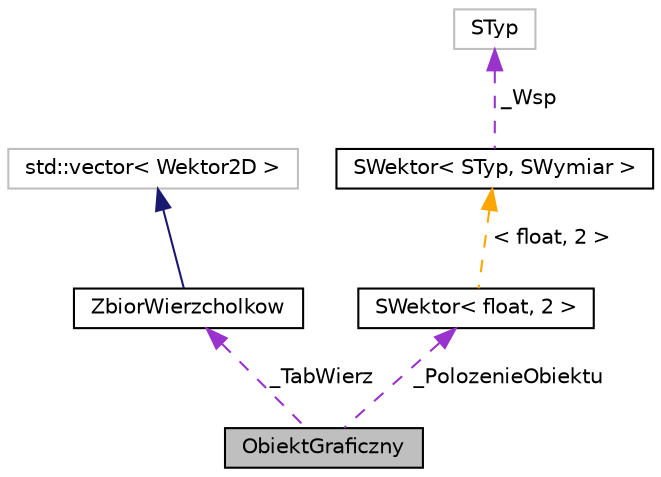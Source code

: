 digraph "ObiektGraficzny"
{
  edge [fontname="Helvetica",fontsize="10",labelfontname="Helvetica",labelfontsize="10"];
  node [fontname="Helvetica",fontsize="10",shape=record];
  Node1 [label="ObiektGraficzny",height=0.2,width=0.4,color="black", fillcolor="grey75", style="filled", fontcolor="black"];
  Node2 -> Node1 [dir="back",color="darkorchid3",fontsize="10",style="dashed",label=" _TabWierz" ,fontname="Helvetica"];
  Node2 [label="ZbiorWierzcholkow",height=0.2,width=0.4,color="black", fillcolor="white", style="filled",URL="$classZbiorWierzcholkow.html",tooltip="Modeluje kontener do którego są wrzucane wierzchołki obiektów. "];
  Node3 -> Node2 [dir="back",color="midnightblue",fontsize="10",style="solid",fontname="Helvetica"];
  Node3 [label="std::vector\< Wektor2D \>",height=0.2,width=0.4,color="grey75", fillcolor="white", style="filled"];
  Node4 -> Node1 [dir="back",color="darkorchid3",fontsize="10",style="dashed",label=" _PolozenieObiektu" ,fontname="Helvetica"];
  Node4 [label="SWektor\< float, 2 \>",height=0.2,width=0.4,color="black", fillcolor="white", style="filled",URL="$classSWektor.html"];
  Node5 -> Node4 [dir="back",color="orange",fontsize="10",style="dashed",label=" \< float, 2 \>" ,fontname="Helvetica"];
  Node5 [label="SWektor\< STyp, SWymiar \>",height=0.2,width=0.4,color="black", fillcolor="white", style="filled",URL="$classSWektor.html",tooltip="Szablon klasy wektor parametryzowanej wymiarem i typem współrzędnych. "];
  Node6 -> Node5 [dir="back",color="darkorchid3",fontsize="10",style="dashed",label=" _Wsp" ,fontname="Helvetica"];
  Node6 [label="STyp",height=0.2,width=0.4,color="grey75", fillcolor="white", style="filled"];
}
